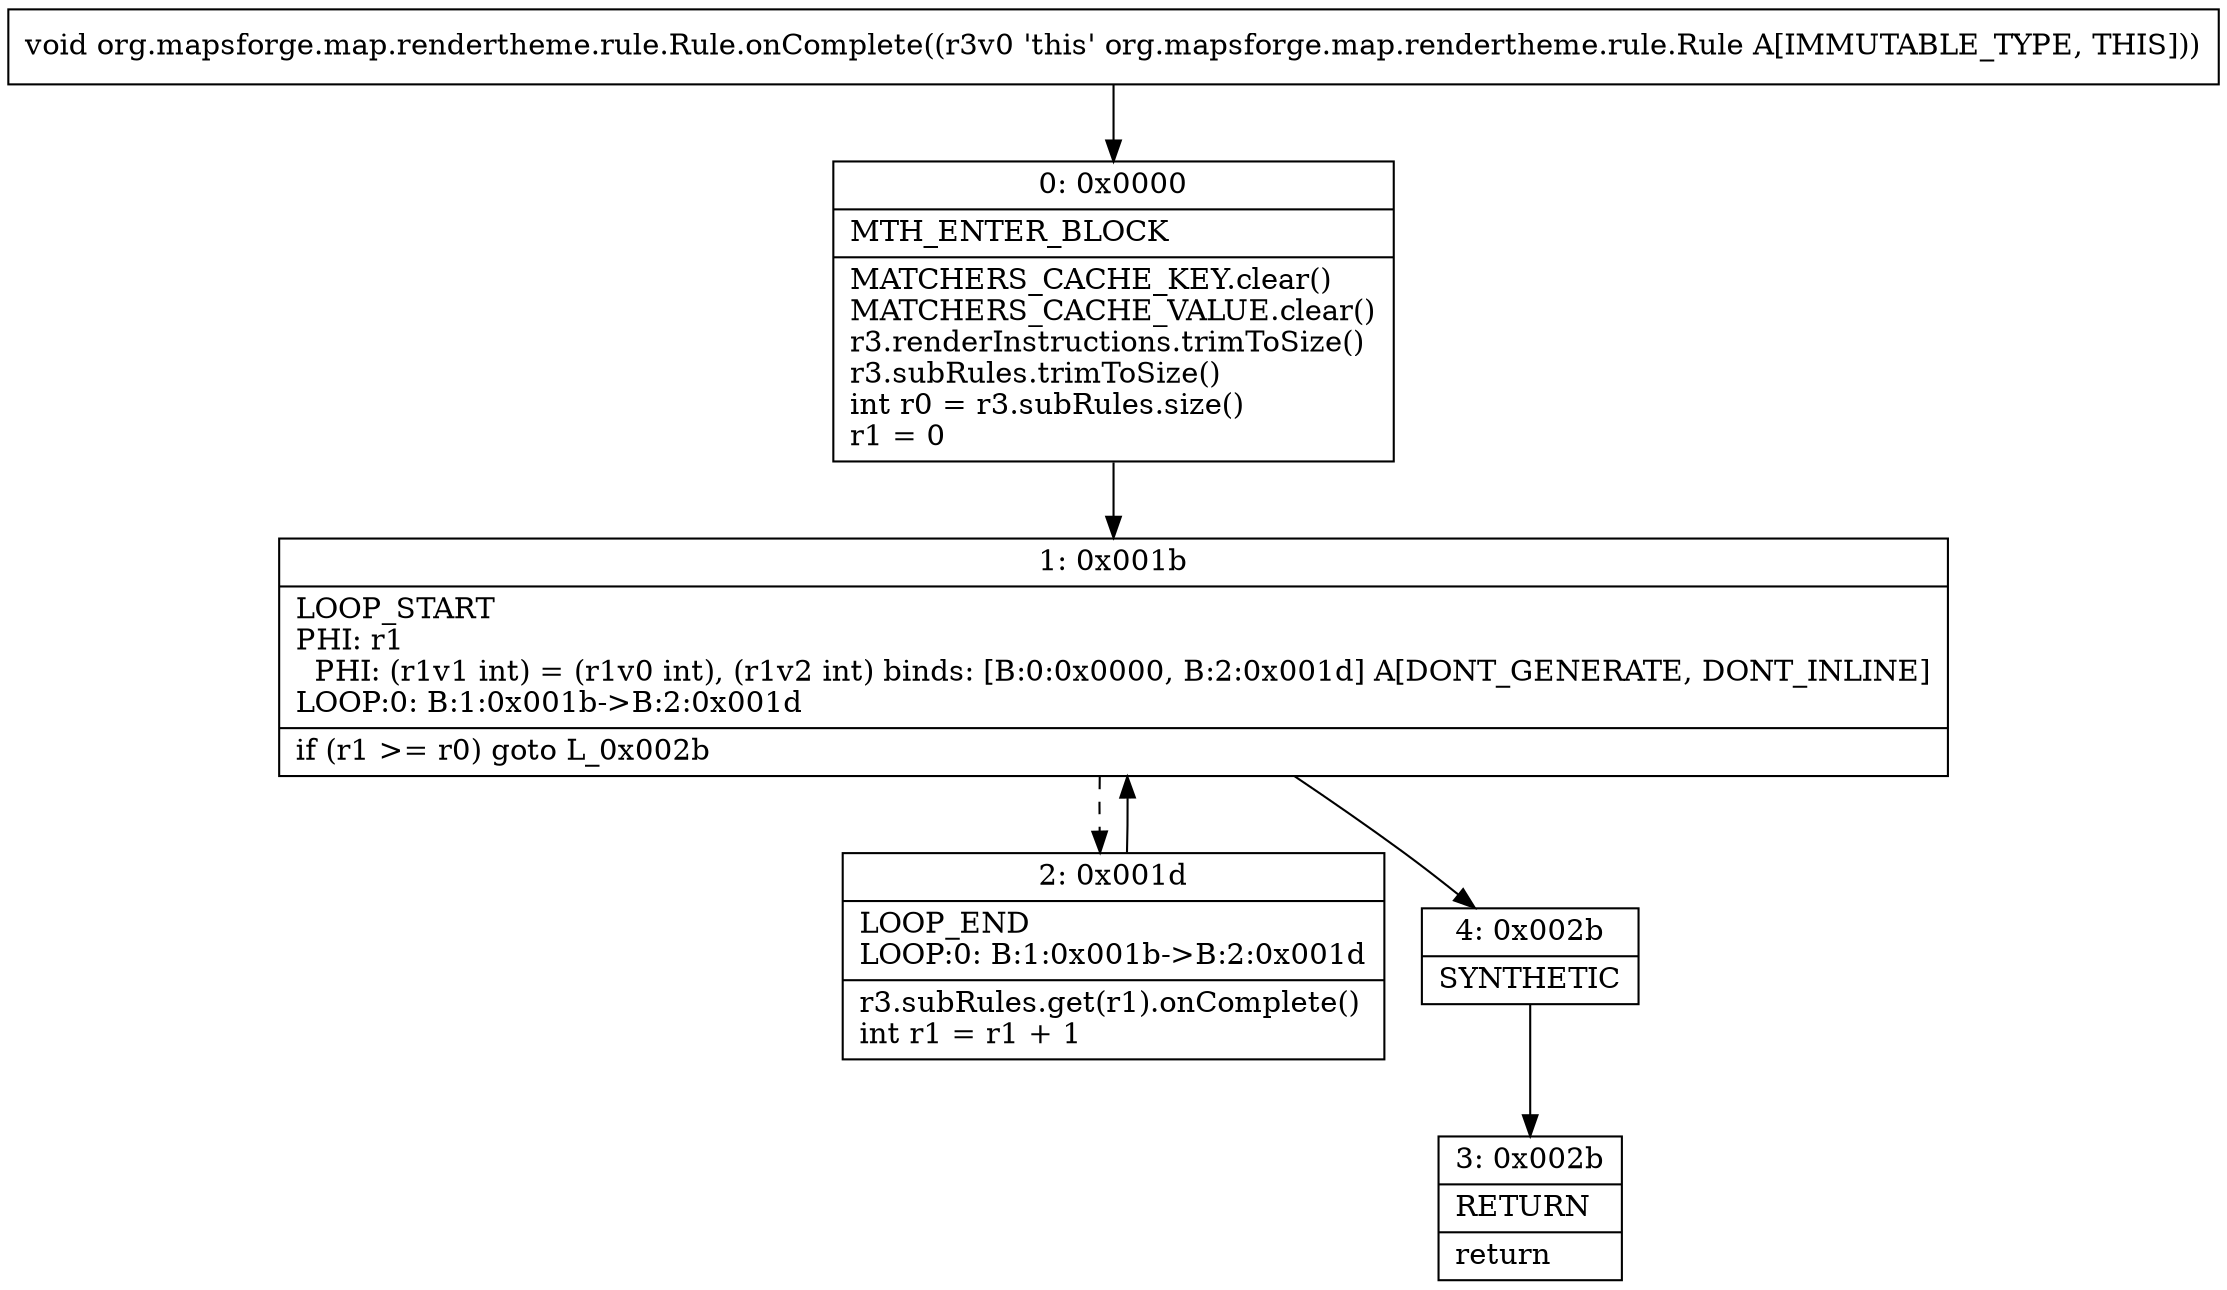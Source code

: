 digraph "CFG fororg.mapsforge.map.rendertheme.rule.Rule.onComplete()V" {
Node_0 [shape=record,label="{0\:\ 0x0000|MTH_ENTER_BLOCK\l|MATCHERS_CACHE_KEY.clear()\lMATCHERS_CACHE_VALUE.clear()\lr3.renderInstructions.trimToSize()\lr3.subRules.trimToSize()\lint r0 = r3.subRules.size()\lr1 = 0\l}"];
Node_1 [shape=record,label="{1\:\ 0x001b|LOOP_START\lPHI: r1 \l  PHI: (r1v1 int) = (r1v0 int), (r1v2 int) binds: [B:0:0x0000, B:2:0x001d] A[DONT_GENERATE, DONT_INLINE]\lLOOP:0: B:1:0x001b\-\>B:2:0x001d\l|if (r1 \>= r0) goto L_0x002b\l}"];
Node_2 [shape=record,label="{2\:\ 0x001d|LOOP_END\lLOOP:0: B:1:0x001b\-\>B:2:0x001d\l|r3.subRules.get(r1).onComplete()\lint r1 = r1 + 1\l}"];
Node_3 [shape=record,label="{3\:\ 0x002b|RETURN\l|return\l}"];
Node_4 [shape=record,label="{4\:\ 0x002b|SYNTHETIC\l}"];
MethodNode[shape=record,label="{void org.mapsforge.map.rendertheme.rule.Rule.onComplete((r3v0 'this' org.mapsforge.map.rendertheme.rule.Rule A[IMMUTABLE_TYPE, THIS])) }"];
MethodNode -> Node_0;
Node_0 -> Node_1;
Node_1 -> Node_2[style=dashed];
Node_1 -> Node_4;
Node_2 -> Node_1;
Node_4 -> Node_3;
}

